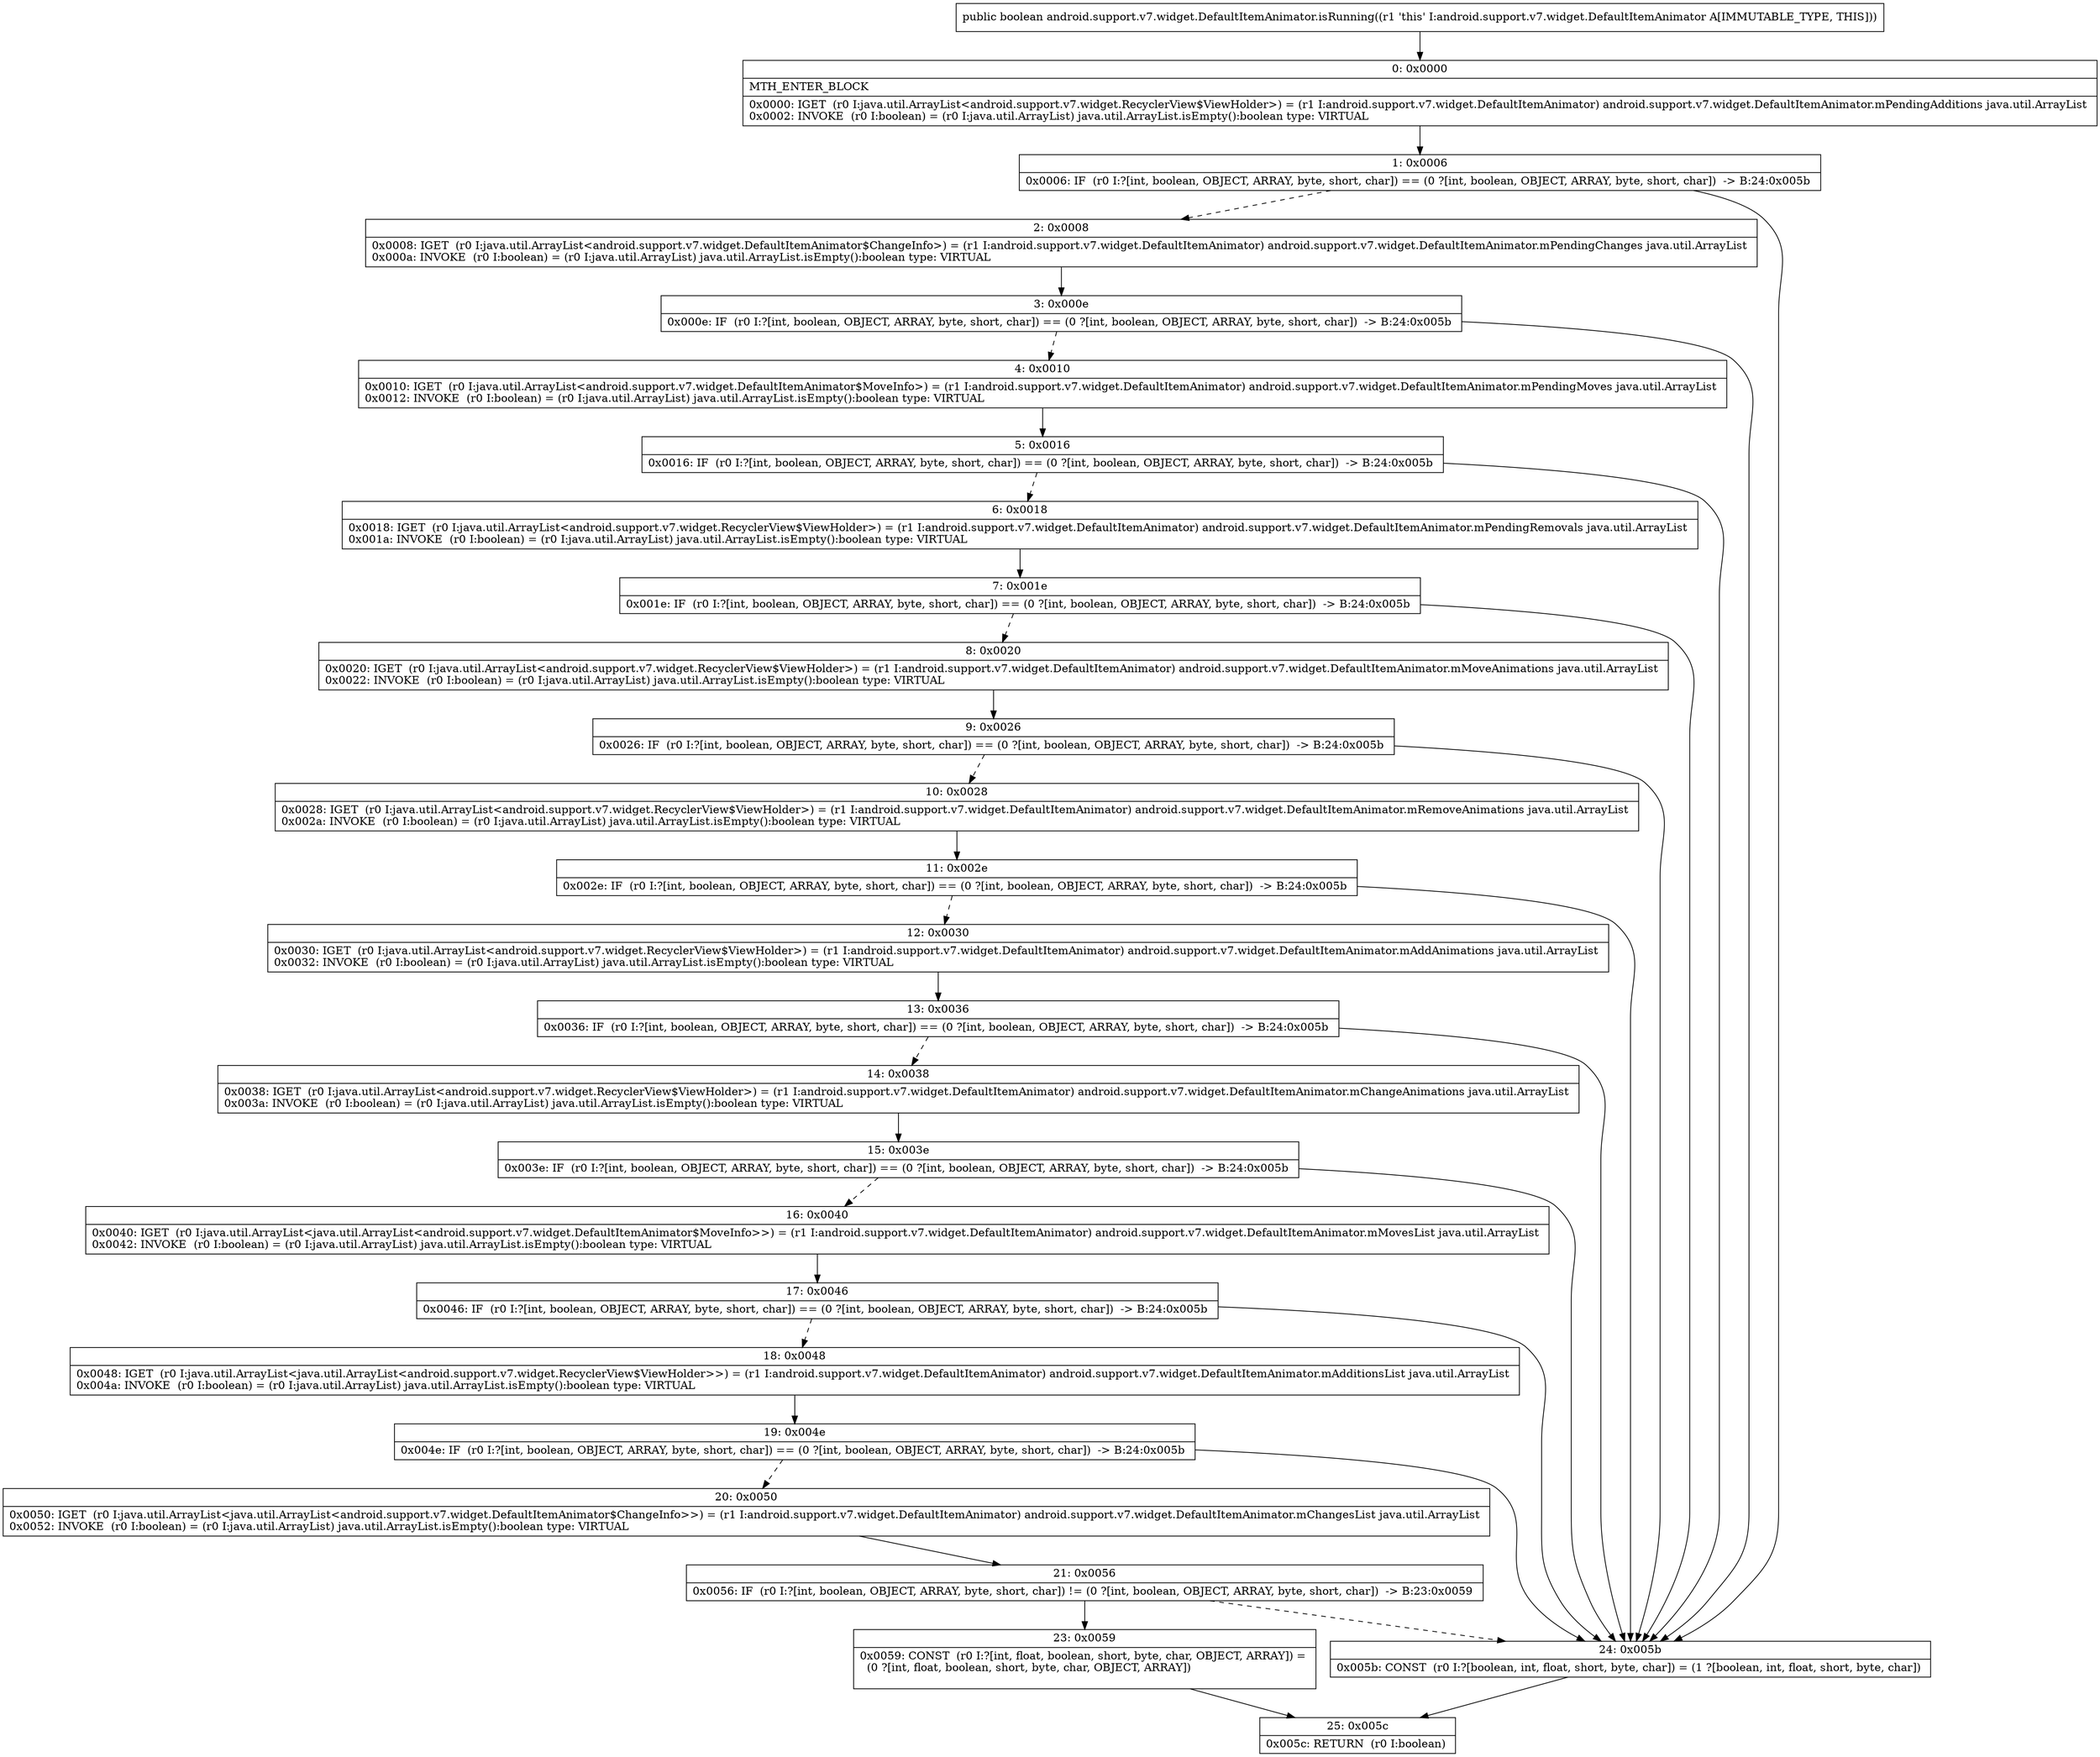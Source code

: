 digraph "CFG forandroid.support.v7.widget.DefaultItemAnimator.isRunning()Z" {
Node_0 [shape=record,label="{0\:\ 0x0000|MTH_ENTER_BLOCK\l|0x0000: IGET  (r0 I:java.util.ArrayList\<android.support.v7.widget.RecyclerView$ViewHolder\>) = (r1 I:android.support.v7.widget.DefaultItemAnimator) android.support.v7.widget.DefaultItemAnimator.mPendingAdditions java.util.ArrayList \l0x0002: INVOKE  (r0 I:boolean) = (r0 I:java.util.ArrayList) java.util.ArrayList.isEmpty():boolean type: VIRTUAL \l}"];
Node_1 [shape=record,label="{1\:\ 0x0006|0x0006: IF  (r0 I:?[int, boolean, OBJECT, ARRAY, byte, short, char]) == (0 ?[int, boolean, OBJECT, ARRAY, byte, short, char])  \-\> B:24:0x005b \l}"];
Node_2 [shape=record,label="{2\:\ 0x0008|0x0008: IGET  (r0 I:java.util.ArrayList\<android.support.v7.widget.DefaultItemAnimator$ChangeInfo\>) = (r1 I:android.support.v7.widget.DefaultItemAnimator) android.support.v7.widget.DefaultItemAnimator.mPendingChanges java.util.ArrayList \l0x000a: INVOKE  (r0 I:boolean) = (r0 I:java.util.ArrayList) java.util.ArrayList.isEmpty():boolean type: VIRTUAL \l}"];
Node_3 [shape=record,label="{3\:\ 0x000e|0x000e: IF  (r0 I:?[int, boolean, OBJECT, ARRAY, byte, short, char]) == (0 ?[int, boolean, OBJECT, ARRAY, byte, short, char])  \-\> B:24:0x005b \l}"];
Node_4 [shape=record,label="{4\:\ 0x0010|0x0010: IGET  (r0 I:java.util.ArrayList\<android.support.v7.widget.DefaultItemAnimator$MoveInfo\>) = (r1 I:android.support.v7.widget.DefaultItemAnimator) android.support.v7.widget.DefaultItemAnimator.mPendingMoves java.util.ArrayList \l0x0012: INVOKE  (r0 I:boolean) = (r0 I:java.util.ArrayList) java.util.ArrayList.isEmpty():boolean type: VIRTUAL \l}"];
Node_5 [shape=record,label="{5\:\ 0x0016|0x0016: IF  (r0 I:?[int, boolean, OBJECT, ARRAY, byte, short, char]) == (0 ?[int, boolean, OBJECT, ARRAY, byte, short, char])  \-\> B:24:0x005b \l}"];
Node_6 [shape=record,label="{6\:\ 0x0018|0x0018: IGET  (r0 I:java.util.ArrayList\<android.support.v7.widget.RecyclerView$ViewHolder\>) = (r1 I:android.support.v7.widget.DefaultItemAnimator) android.support.v7.widget.DefaultItemAnimator.mPendingRemovals java.util.ArrayList \l0x001a: INVOKE  (r0 I:boolean) = (r0 I:java.util.ArrayList) java.util.ArrayList.isEmpty():boolean type: VIRTUAL \l}"];
Node_7 [shape=record,label="{7\:\ 0x001e|0x001e: IF  (r0 I:?[int, boolean, OBJECT, ARRAY, byte, short, char]) == (0 ?[int, boolean, OBJECT, ARRAY, byte, short, char])  \-\> B:24:0x005b \l}"];
Node_8 [shape=record,label="{8\:\ 0x0020|0x0020: IGET  (r0 I:java.util.ArrayList\<android.support.v7.widget.RecyclerView$ViewHolder\>) = (r1 I:android.support.v7.widget.DefaultItemAnimator) android.support.v7.widget.DefaultItemAnimator.mMoveAnimations java.util.ArrayList \l0x0022: INVOKE  (r0 I:boolean) = (r0 I:java.util.ArrayList) java.util.ArrayList.isEmpty():boolean type: VIRTUAL \l}"];
Node_9 [shape=record,label="{9\:\ 0x0026|0x0026: IF  (r0 I:?[int, boolean, OBJECT, ARRAY, byte, short, char]) == (0 ?[int, boolean, OBJECT, ARRAY, byte, short, char])  \-\> B:24:0x005b \l}"];
Node_10 [shape=record,label="{10\:\ 0x0028|0x0028: IGET  (r0 I:java.util.ArrayList\<android.support.v7.widget.RecyclerView$ViewHolder\>) = (r1 I:android.support.v7.widget.DefaultItemAnimator) android.support.v7.widget.DefaultItemAnimator.mRemoveAnimations java.util.ArrayList \l0x002a: INVOKE  (r0 I:boolean) = (r0 I:java.util.ArrayList) java.util.ArrayList.isEmpty():boolean type: VIRTUAL \l}"];
Node_11 [shape=record,label="{11\:\ 0x002e|0x002e: IF  (r0 I:?[int, boolean, OBJECT, ARRAY, byte, short, char]) == (0 ?[int, boolean, OBJECT, ARRAY, byte, short, char])  \-\> B:24:0x005b \l}"];
Node_12 [shape=record,label="{12\:\ 0x0030|0x0030: IGET  (r0 I:java.util.ArrayList\<android.support.v7.widget.RecyclerView$ViewHolder\>) = (r1 I:android.support.v7.widget.DefaultItemAnimator) android.support.v7.widget.DefaultItemAnimator.mAddAnimations java.util.ArrayList \l0x0032: INVOKE  (r0 I:boolean) = (r0 I:java.util.ArrayList) java.util.ArrayList.isEmpty():boolean type: VIRTUAL \l}"];
Node_13 [shape=record,label="{13\:\ 0x0036|0x0036: IF  (r0 I:?[int, boolean, OBJECT, ARRAY, byte, short, char]) == (0 ?[int, boolean, OBJECT, ARRAY, byte, short, char])  \-\> B:24:0x005b \l}"];
Node_14 [shape=record,label="{14\:\ 0x0038|0x0038: IGET  (r0 I:java.util.ArrayList\<android.support.v7.widget.RecyclerView$ViewHolder\>) = (r1 I:android.support.v7.widget.DefaultItemAnimator) android.support.v7.widget.DefaultItemAnimator.mChangeAnimations java.util.ArrayList \l0x003a: INVOKE  (r0 I:boolean) = (r0 I:java.util.ArrayList) java.util.ArrayList.isEmpty():boolean type: VIRTUAL \l}"];
Node_15 [shape=record,label="{15\:\ 0x003e|0x003e: IF  (r0 I:?[int, boolean, OBJECT, ARRAY, byte, short, char]) == (0 ?[int, boolean, OBJECT, ARRAY, byte, short, char])  \-\> B:24:0x005b \l}"];
Node_16 [shape=record,label="{16\:\ 0x0040|0x0040: IGET  (r0 I:java.util.ArrayList\<java.util.ArrayList\<android.support.v7.widget.DefaultItemAnimator$MoveInfo\>\>) = (r1 I:android.support.v7.widget.DefaultItemAnimator) android.support.v7.widget.DefaultItemAnimator.mMovesList java.util.ArrayList \l0x0042: INVOKE  (r0 I:boolean) = (r0 I:java.util.ArrayList) java.util.ArrayList.isEmpty():boolean type: VIRTUAL \l}"];
Node_17 [shape=record,label="{17\:\ 0x0046|0x0046: IF  (r0 I:?[int, boolean, OBJECT, ARRAY, byte, short, char]) == (0 ?[int, boolean, OBJECT, ARRAY, byte, short, char])  \-\> B:24:0x005b \l}"];
Node_18 [shape=record,label="{18\:\ 0x0048|0x0048: IGET  (r0 I:java.util.ArrayList\<java.util.ArrayList\<android.support.v7.widget.RecyclerView$ViewHolder\>\>) = (r1 I:android.support.v7.widget.DefaultItemAnimator) android.support.v7.widget.DefaultItemAnimator.mAdditionsList java.util.ArrayList \l0x004a: INVOKE  (r0 I:boolean) = (r0 I:java.util.ArrayList) java.util.ArrayList.isEmpty():boolean type: VIRTUAL \l}"];
Node_19 [shape=record,label="{19\:\ 0x004e|0x004e: IF  (r0 I:?[int, boolean, OBJECT, ARRAY, byte, short, char]) == (0 ?[int, boolean, OBJECT, ARRAY, byte, short, char])  \-\> B:24:0x005b \l}"];
Node_20 [shape=record,label="{20\:\ 0x0050|0x0050: IGET  (r0 I:java.util.ArrayList\<java.util.ArrayList\<android.support.v7.widget.DefaultItemAnimator$ChangeInfo\>\>) = (r1 I:android.support.v7.widget.DefaultItemAnimator) android.support.v7.widget.DefaultItemAnimator.mChangesList java.util.ArrayList \l0x0052: INVOKE  (r0 I:boolean) = (r0 I:java.util.ArrayList) java.util.ArrayList.isEmpty():boolean type: VIRTUAL \l}"];
Node_21 [shape=record,label="{21\:\ 0x0056|0x0056: IF  (r0 I:?[int, boolean, OBJECT, ARRAY, byte, short, char]) != (0 ?[int, boolean, OBJECT, ARRAY, byte, short, char])  \-\> B:23:0x0059 \l}"];
Node_23 [shape=record,label="{23\:\ 0x0059|0x0059: CONST  (r0 I:?[int, float, boolean, short, byte, char, OBJECT, ARRAY]) = \l  (0 ?[int, float, boolean, short, byte, char, OBJECT, ARRAY])\l \l}"];
Node_24 [shape=record,label="{24\:\ 0x005b|0x005b: CONST  (r0 I:?[boolean, int, float, short, byte, char]) = (1 ?[boolean, int, float, short, byte, char]) \l}"];
Node_25 [shape=record,label="{25\:\ 0x005c|0x005c: RETURN  (r0 I:boolean) \l}"];
MethodNode[shape=record,label="{public boolean android.support.v7.widget.DefaultItemAnimator.isRunning((r1 'this' I:android.support.v7.widget.DefaultItemAnimator A[IMMUTABLE_TYPE, THIS])) }"];
MethodNode -> Node_0;
Node_0 -> Node_1;
Node_1 -> Node_2[style=dashed];
Node_1 -> Node_24;
Node_2 -> Node_3;
Node_3 -> Node_4[style=dashed];
Node_3 -> Node_24;
Node_4 -> Node_5;
Node_5 -> Node_6[style=dashed];
Node_5 -> Node_24;
Node_6 -> Node_7;
Node_7 -> Node_8[style=dashed];
Node_7 -> Node_24;
Node_8 -> Node_9;
Node_9 -> Node_10[style=dashed];
Node_9 -> Node_24;
Node_10 -> Node_11;
Node_11 -> Node_12[style=dashed];
Node_11 -> Node_24;
Node_12 -> Node_13;
Node_13 -> Node_14[style=dashed];
Node_13 -> Node_24;
Node_14 -> Node_15;
Node_15 -> Node_16[style=dashed];
Node_15 -> Node_24;
Node_16 -> Node_17;
Node_17 -> Node_18[style=dashed];
Node_17 -> Node_24;
Node_18 -> Node_19;
Node_19 -> Node_20[style=dashed];
Node_19 -> Node_24;
Node_20 -> Node_21;
Node_21 -> Node_23;
Node_21 -> Node_24[style=dashed];
Node_23 -> Node_25;
Node_24 -> Node_25;
}

